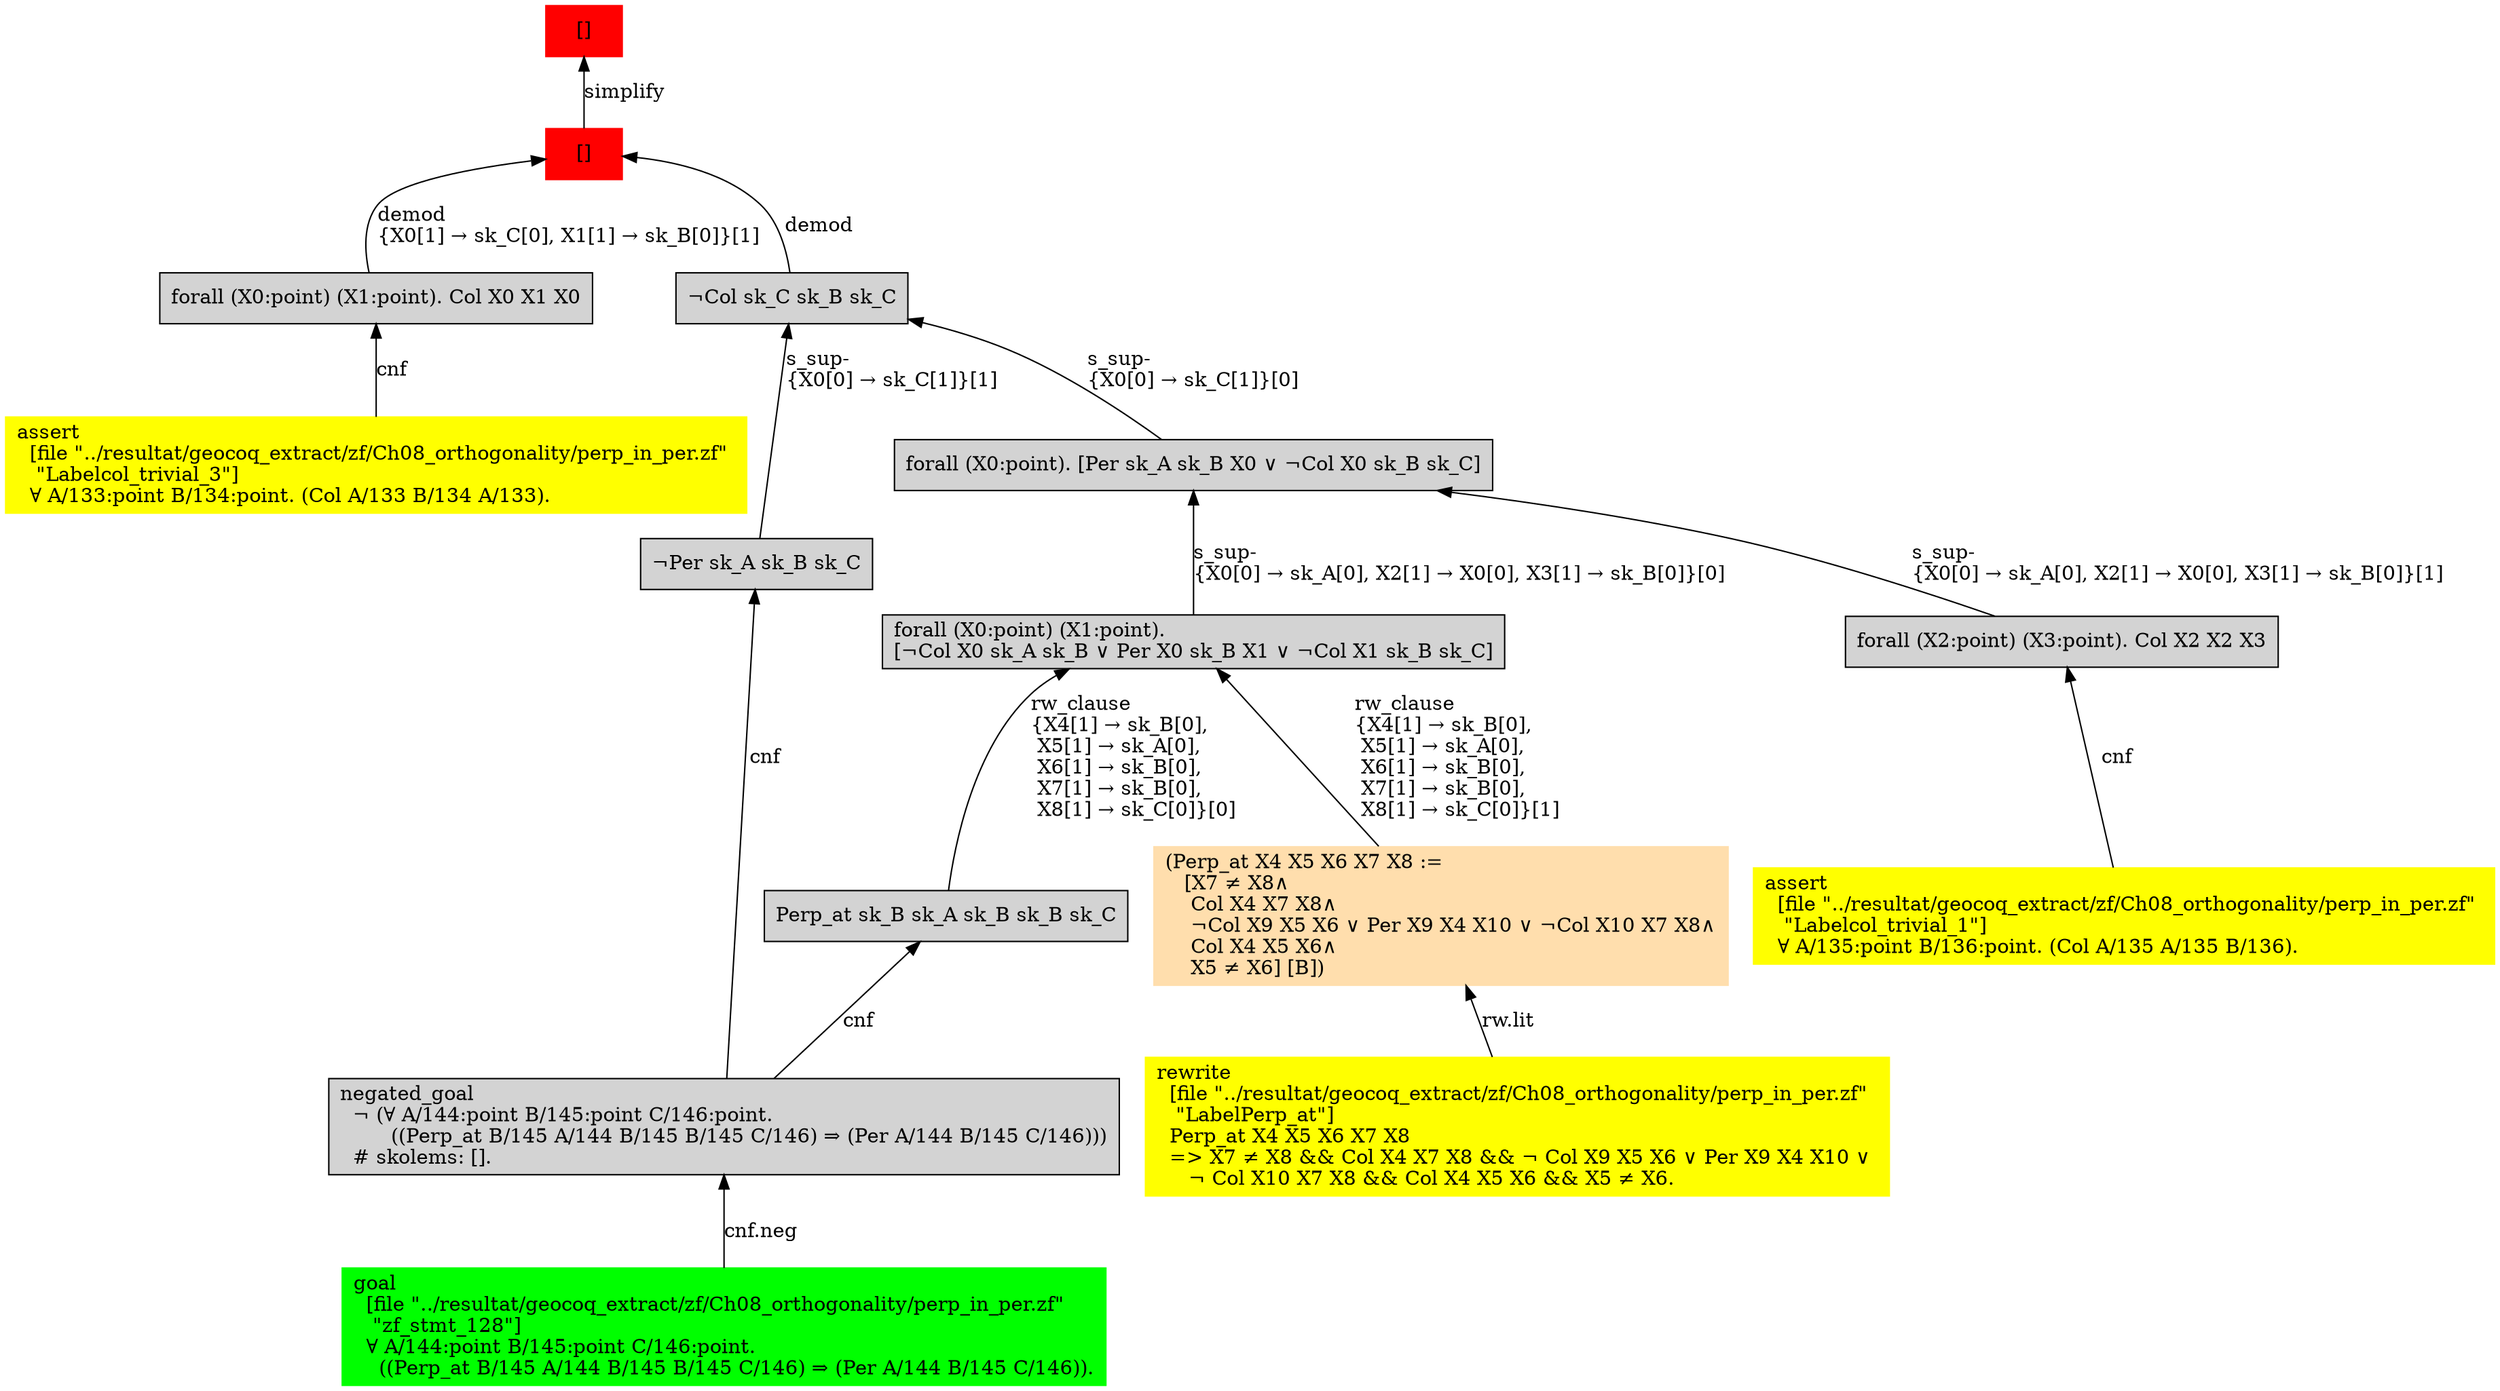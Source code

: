 digraph "unsat_graph" {
  vertex_0 [color=red, label="[]", shape=box, style=filled];
  vertex_0 -> vertex_1 [label="simplify", dir="back"];
  vertex_1 [color=red, label="[]", shape=box, style=filled];
  vertex_1 -> vertex_2 [label="demod\l\{X0[1] → sk_C[0], X1[1] → sk_B[0]\}[1]\l", dir="back"];
  vertex_2 [shape=box, label="forall (X0:point) (X1:point). Col X0 X1 X0\l", style=filled];
  vertex_2 -> vertex_3 [label="cnf", dir="back"];
  vertex_3 [color=yellow, shape=box, label="assert\l  [file \"../resultat/geocoq_extract/zf/Ch08_orthogonality/perp_in_per.zf\" \l   \"Labelcol_trivial_3\"]\l  ∀ A/133:point B/134:point. (Col A/133 B/134 A/133).\l", style=filled];
  vertex_1 -> vertex_4 [label="demod", dir="back"];
  vertex_4 [shape=box, label="¬Col sk_C sk_B sk_C\l", style=filled];
  vertex_4 -> vertex_5 [label="s_sup-\l\{X0[0] → sk_C[1]\}[1]\l", dir="back"];
  vertex_5 [shape=box, label="¬Per sk_A sk_B sk_C\l", style=filled];
  vertex_5 -> vertex_6 [label="cnf", dir="back"];
  vertex_6 [shape=box, label="negated_goal\l  ¬ (∀ A/144:point B/145:point C/146:point.\l        ((Perp_at B/145 A/144 B/145 B/145 C/146) ⇒ (Per A/144 B/145 C/146)))\l  # skolems: [].\l", style=filled];
  vertex_6 -> vertex_7 [label="cnf.neg", dir="back"];
  vertex_7 [color=green, shape=box, label="goal\l  [file \"../resultat/geocoq_extract/zf/Ch08_orthogonality/perp_in_per.zf\" \l   \"zf_stmt_128\"]\l  ∀ A/144:point B/145:point C/146:point.\l    ((Perp_at B/145 A/144 B/145 B/145 C/146) ⇒ (Per A/144 B/145 C/146)).\l", style=filled];
  vertex_4 -> vertex_8 [label="s_sup-\l\{X0[0] → sk_C[1]\}[0]\l", dir="back"];
  vertex_8 [shape=box, label="forall (X0:point). [Per sk_A sk_B X0 ∨ ¬Col X0 sk_B sk_C]\l", style=filled];
  vertex_8 -> vertex_9 [label="s_sup-\l\{X0[0] → sk_A[0], X2[1] → X0[0], X3[1] → sk_B[0]\}[0]\l", dir="back"];
  vertex_9 [shape=box, label="forall (X0:point) (X1:point).\l[¬Col X0 sk_A sk_B ∨ Per X0 sk_B X1 ∨ ¬Col X1 sk_B sk_C]\l", style=filled];
  vertex_9 -> vertex_10 [label="rw_clause\l\{X4[1] → sk_B[0], \l X5[1] → sk_A[0], \l X6[1] → sk_B[0], \l X7[1] → sk_B[0], \l X8[1] → sk_C[0]\}[1]\l", dir="back"];
  vertex_10 [color=navajowhite, shape=box, label="(Perp_at X4 X5 X6 X7 X8 :=\l   [X7 ≠ X8∧\l    Col X4 X7 X8∧\l    ¬Col X9 X5 X6 ∨ Per X9 X4 X10 ∨ ¬Col X10 X7 X8∧\l    Col X4 X5 X6∧\l    X5 ≠ X6] [B])\l", style=filled];
  vertex_10 -> vertex_11 [label="rw.lit", dir="back"];
  vertex_11 [color=yellow, shape=box, label="rewrite\l  [file \"../resultat/geocoq_extract/zf/Ch08_orthogonality/perp_in_per.zf\" \l   \"LabelPerp_at\"]\l  Perp_at X4 X5 X6 X7 X8\l  =\> X7 ≠ X8 && Col X4 X7 X8 && ¬ Col X9 X5 X6 ∨ Per X9 X4 X10 ∨ \l     ¬ Col X10 X7 X8 && Col X4 X5 X6 && X5 ≠ X6.\l", style=filled];
  vertex_9 -> vertex_12 [label="rw_clause\l\{X4[1] → sk_B[0], \l X5[1] → sk_A[0], \l X6[1] → sk_B[0], \l X7[1] → sk_B[0], \l X8[1] → sk_C[0]\}[0]\l", dir="back"];
  vertex_12 [shape=box, label="Perp_at sk_B sk_A sk_B sk_B sk_C\l", style=filled];
  vertex_12 -> vertex_6 [label="cnf", dir="back"];
  vertex_8 -> vertex_13 [label="s_sup-\l\{X0[0] → sk_A[0], X2[1] → X0[0], X3[1] → sk_B[0]\}[1]\l", dir="back"];
  vertex_13 [shape=box, label="forall (X2:point) (X3:point). Col X2 X2 X3\l", style=filled];
  vertex_13 -> vertex_14 [label="cnf", dir="back"];
  vertex_14 [color=yellow, shape=box, label="assert\l  [file \"../resultat/geocoq_extract/zf/Ch08_orthogonality/perp_in_per.zf\" \l   \"Labelcol_trivial_1\"]\l  ∀ A/135:point B/136:point. (Col A/135 A/135 B/136).\l", style=filled];
  }


